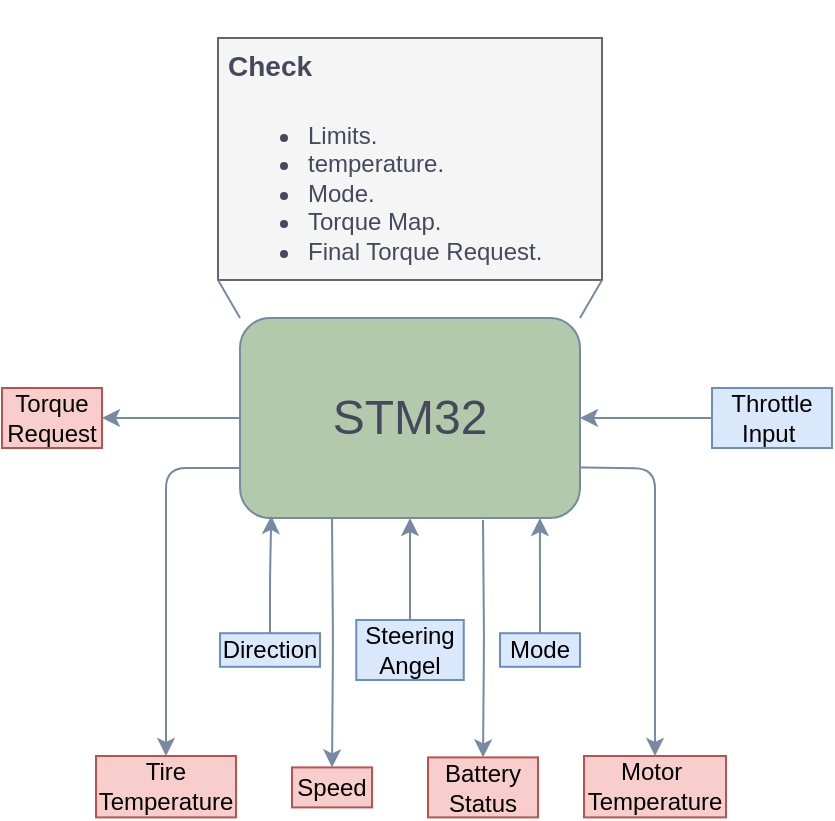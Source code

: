 <mxfile version="14.7.4" type="github">
  <diagram id="kVIW5LwzDJvVMKqZbDJ1" name="Page-1">
    <mxGraphModel dx="413" dy="1383" grid="1" gridSize="1" guides="1" tooltips="1" connect="1" arrows="1" fold="1" page="1" pageScale="1" pageWidth="827" pageHeight="1169" math="0" shadow="0">
      <root>
        <mxCell id="0" />
        <mxCell id="1" parent="0" />
        <mxCell id="SStCwTeKqwltEW7rpsz1-26" style="edgeStyle=orthogonalEdgeStyle;curved=0;rounded=1;sketch=0;orthogonalLoop=1;jettySize=auto;html=1;exitX=0;exitY=0.5;exitDx=0;exitDy=0;entryX=1;entryY=0.5;entryDx=0;entryDy=0;fontColor=#46495D;strokeColor=#788AA3;fillColor=#B2C9AB;" parent="1" source="SStCwTeKqwltEW7rpsz1-1" target="SStCwTeKqwltEW7rpsz1-25" edge="1">
          <mxGeometry relative="1" as="geometry" />
        </mxCell>
        <mxCell id="SStCwTeKqwltEW7rpsz1-44" style="edgeStyle=orthogonalEdgeStyle;curved=0;rounded=1;sketch=0;orthogonalLoop=1;jettySize=auto;html=1;exitX=0.75;exitY=1;exitDx=0;exitDy=0;entryX=0.5;entryY=0;entryDx=0;entryDy=0;fontColor=#46495D;strokeColor=#788AA3;fillColor=#B2C9AB;" parent="1" target="SStCwTeKqwltEW7rpsz1-32" edge="1">
          <mxGeometry relative="1" as="geometry">
            <mxPoint x="461.5" y="181" as="sourcePoint" />
          </mxGeometry>
        </mxCell>
        <mxCell id="SStCwTeKqwltEW7rpsz1-51" style="edgeStyle=orthogonalEdgeStyle;curved=0;rounded=1;sketch=0;orthogonalLoop=1;jettySize=auto;html=1;exitX=1;exitY=0.75;exitDx=0;exitDy=0;entryX=0.5;entryY=0;entryDx=0;entryDy=0;fontColor=#46495D;strokeColor=#788AA3;fillColor=#B2C9AB;" parent="1" target="SStCwTeKqwltEW7rpsz1-49" edge="1">
          <mxGeometry relative="1" as="geometry">
            <mxPoint x="504.0" y="154.65" as="sourcePoint" />
          </mxGeometry>
        </mxCell>
        <mxCell id="SStCwTeKqwltEW7rpsz1-52" style="edgeStyle=orthogonalEdgeStyle;curved=0;rounded=1;sketch=0;orthogonalLoop=1;jettySize=auto;html=1;exitX=0;exitY=0.75;exitDx=0;exitDy=0;entryX=0.5;entryY=0;entryDx=0;entryDy=0;fontColor=#46495D;strokeColor=#788AA3;fillColor=#B2C9AB;" parent="1" source="SStCwTeKqwltEW7rpsz1-1" target="SStCwTeKqwltEW7rpsz1-50" edge="1">
          <mxGeometry relative="1" as="geometry" />
        </mxCell>
        <mxCell id="SStCwTeKqwltEW7rpsz1-1" value="" style="rounded=1;whiteSpace=wrap;html=1;sketch=0;fontColor=#46495D;strokeColor=#788AA3;fillColor=#B2C9AB;" parent="1" vertex="1">
          <mxGeometry x="340" y="80" width="170" height="100" as="geometry" />
        </mxCell>
        <mxCell id="SStCwTeKqwltEW7rpsz1-2" value="&lt;font style=&quot;font-size: 24px&quot;&gt;STM32&lt;/font&gt;" style="text;html=1;strokeColor=none;fillColor=none;align=center;verticalAlign=middle;whiteSpace=wrap;rounded=0;sketch=0;fontColor=#46495D;" parent="1" vertex="1">
          <mxGeometry x="350" y="90" width="150" height="80" as="geometry" />
        </mxCell>
        <mxCell id="SStCwTeKqwltEW7rpsz1-12" style="edgeStyle=orthogonalEdgeStyle;curved=0;rounded=1;sketch=0;orthogonalLoop=1;jettySize=auto;html=1;exitX=0;exitY=0.5;exitDx=0;exitDy=0;entryX=1;entryY=0.5;entryDx=0;entryDy=0;fontColor=#46495D;strokeColor=#788AA3;fillColor=#B2C9AB;" parent="1" source="SStCwTeKqwltEW7rpsz1-10" target="SStCwTeKqwltEW7rpsz1-1" edge="1">
          <mxGeometry relative="1" as="geometry" />
        </mxCell>
        <mxCell id="SStCwTeKqwltEW7rpsz1-10" value="Throttle Input&amp;nbsp;" style="text;html=1;strokeColor=#6c8ebf;fillColor=#dae8fc;align=center;verticalAlign=middle;whiteSpace=wrap;rounded=0;sketch=0;" parent="1" vertex="1">
          <mxGeometry x="576" y="115" width="60" height="30" as="geometry" />
        </mxCell>
        <mxCell id="SStCwTeKqwltEW7rpsz1-35" style="edgeStyle=orthogonalEdgeStyle;curved=0;rounded=1;sketch=0;orthogonalLoop=1;jettySize=auto;html=1;exitX=0.5;exitY=0;exitDx=0;exitDy=0;entryX=0.882;entryY=1;entryDx=0;entryDy=0;entryPerimeter=0;fontColor=#46495D;strokeColor=#788AA3;fillColor=#B2C9AB;" parent="1" source="SStCwTeKqwltEW7rpsz1-13" target="SStCwTeKqwltEW7rpsz1-1" edge="1">
          <mxGeometry relative="1" as="geometry" />
        </mxCell>
        <mxCell id="SStCwTeKqwltEW7rpsz1-13" value="Mode" style="text;html=1;strokeColor=#6c8ebf;fillColor=#dae8fc;align=center;verticalAlign=middle;whiteSpace=wrap;rounded=0;sketch=0;" parent="1" vertex="1">
          <mxGeometry x="470" y="237.6" width="40" height="16.8" as="geometry" />
        </mxCell>
        <mxCell id="SStCwTeKqwltEW7rpsz1-14" value="" style="rounded=0;whiteSpace=wrap;html=1;sketch=0;strokeColor=#666666;fillColor=#f5f5f5;fontColor=#333333;" parent="1" vertex="1">
          <mxGeometry x="329" y="-60" width="192" height="121" as="geometry" />
        </mxCell>
        <mxCell id="SStCwTeKqwltEW7rpsz1-15" value="" style="endArrow=none;html=1;fontColor=#46495D;strokeColor=#788AA3;fillColor=#B2C9AB;entryX=1;entryY=1;entryDx=0;entryDy=0;exitX=1;exitY=0;exitDx=0;exitDy=0;" parent="1" source="SStCwTeKqwltEW7rpsz1-1" target="SStCwTeKqwltEW7rpsz1-14" edge="1">
          <mxGeometry width="50" height="50" relative="1" as="geometry">
            <mxPoint x="450" y="50" as="sourcePoint" />
            <mxPoint x="500" as="targetPoint" />
          </mxGeometry>
        </mxCell>
        <mxCell id="SStCwTeKqwltEW7rpsz1-16" value="" style="endArrow=none;html=1;fontColor=#46495D;strokeColor=#788AA3;fillColor=#B2C9AB;entryX=0;entryY=1;entryDx=0;entryDy=0;exitX=0;exitY=0;exitDx=0;exitDy=0;" parent="1" source="SStCwTeKqwltEW7rpsz1-1" target="SStCwTeKqwltEW7rpsz1-14" edge="1">
          <mxGeometry width="50" height="50" relative="1" as="geometry">
            <mxPoint x="220" y="110" as="sourcePoint" />
            <mxPoint x="300" y="40" as="targetPoint" />
          </mxGeometry>
        </mxCell>
        <mxCell id="SStCwTeKqwltEW7rpsz1-36" style="edgeStyle=orthogonalEdgeStyle;curved=0;rounded=1;sketch=0;orthogonalLoop=1;jettySize=auto;html=1;exitX=0.5;exitY=0;exitDx=0;exitDy=0;entryX=0.5;entryY=1;entryDx=0;entryDy=0;fontColor=#46495D;strokeColor=#788AA3;fillColor=#B2C9AB;" parent="1" source="SStCwTeKqwltEW7rpsz1-20" target="SStCwTeKqwltEW7rpsz1-1" edge="1">
          <mxGeometry relative="1" as="geometry" />
        </mxCell>
        <mxCell id="SStCwTeKqwltEW7rpsz1-20" value="Steering Angel" style="text;html=1;strokeColor=#6c8ebf;fillColor=#dae8fc;align=center;verticalAlign=middle;whiteSpace=wrap;rounded=0;sketch=0;" parent="1" vertex="1">
          <mxGeometry x="398.13" y="231" width="53.75" height="30" as="geometry" />
        </mxCell>
        <mxCell id="SStCwTeKqwltEW7rpsz1-37" style="edgeStyle=orthogonalEdgeStyle;curved=0;rounded=1;sketch=0;orthogonalLoop=1;jettySize=auto;html=1;exitX=0.5;exitY=0;exitDx=0;exitDy=0;entryX=0.092;entryY=0.99;entryDx=0;entryDy=0;entryPerimeter=0;fontColor=#46495D;strokeColor=#788AA3;fillColor=#B2C9AB;" parent="1" source="SStCwTeKqwltEW7rpsz1-22" target="SStCwTeKqwltEW7rpsz1-1" edge="1">
          <mxGeometry relative="1" as="geometry" />
        </mxCell>
        <mxCell id="SStCwTeKqwltEW7rpsz1-22" value="Direction" style="text;html=1;strokeColor=#6c8ebf;fillColor=#dae8fc;align=center;verticalAlign=middle;whiteSpace=wrap;rounded=0;sketch=0;" parent="1" vertex="1">
          <mxGeometry x="330" y="237.6" width="50" height="16.8" as="geometry" />
        </mxCell>
        <mxCell id="SStCwTeKqwltEW7rpsz1-25" value="Torque Request" style="text;html=1;strokeColor=#b85450;fillColor=#f8cecc;align=center;verticalAlign=middle;whiteSpace=wrap;rounded=0;sketch=0;" parent="1" vertex="1">
          <mxGeometry x="221" y="115" width="50" height="30" as="geometry" />
        </mxCell>
        <mxCell id="SStCwTeKqwltEW7rpsz1-32" value="Battery Status" style="text;html=1;strokeColor=#b85450;fillColor=#f8cecc;align=center;verticalAlign=middle;whiteSpace=wrap;rounded=0;sketch=0;" parent="1" vertex="1">
          <mxGeometry x="434" y="299.7" width="55" height="30" as="geometry" />
        </mxCell>
        <mxCell id="SStCwTeKqwltEW7rpsz1-39" value="Speed" style="text;html=1;strokeColor=#b85450;fillColor=#f8cecc;align=center;verticalAlign=middle;whiteSpace=wrap;rounded=0;sketch=0;" parent="1" vertex="1">
          <mxGeometry x="366" y="304.7" width="40" height="20" as="geometry" />
        </mxCell>
        <mxCell id="SStCwTeKqwltEW7rpsz1-45" style="edgeStyle=orthogonalEdgeStyle;curved=0;rounded=1;sketch=0;orthogonalLoop=1;jettySize=auto;html=1;exitX=0.75;exitY=1;exitDx=0;exitDy=0;entryX=0.5;entryY=0;entryDx=0;entryDy=0;fontColor=#46495D;strokeColor=#788AA3;fillColor=#B2C9AB;" parent="1" target="SStCwTeKqwltEW7rpsz1-39" edge="1">
          <mxGeometry relative="1" as="geometry">
            <mxPoint x="386" y="180" as="sourcePoint" />
            <mxPoint x="386" y="348.7" as="targetPoint" />
          </mxGeometry>
        </mxCell>
        <mxCell id="SStCwTeKqwltEW7rpsz1-49" value="Motor&amp;nbsp;&lt;br&gt;Temperature" style="text;html=1;strokeColor=#b85450;fillColor=#f8cecc;align=center;verticalAlign=middle;whiteSpace=wrap;rounded=0;sketch=0;" parent="1" vertex="1">
          <mxGeometry x="512" y="299" width="71" height="30.7" as="geometry" />
        </mxCell>
        <mxCell id="SStCwTeKqwltEW7rpsz1-50" value="Tire&lt;br&gt;Temperature" style="text;html=1;strokeColor=#b85450;fillColor=#f8cecc;align=center;verticalAlign=middle;whiteSpace=wrap;rounded=0;sketch=0;" parent="1" vertex="1">
          <mxGeometry x="268" y="299" width="70" height="30.7" as="geometry" />
        </mxCell>
        <mxCell id="SStCwTeKqwltEW7rpsz1-53" value="&lt;h1&gt;&lt;font style=&quot;font-size: 14px&quot;&gt;Check&lt;/font&gt;&lt;/h1&gt;&lt;div&gt;&lt;ul&gt;&lt;li&gt;&lt;span&gt;&lt;font style=&quot;font-size: 12px&quot;&gt;Limits.&lt;/font&gt;&lt;/span&gt;&lt;/li&gt;&lt;li&gt;&lt;font style=&quot;font-size: 12px&quot;&gt;temperature.&lt;/font&gt;&lt;/li&gt;&lt;li&gt;&lt;font style=&quot;font-size: 12px&quot;&gt;Mode.&lt;/font&gt;&lt;/li&gt;&lt;li&gt;&lt;font style=&quot;font-size: 12px&quot;&gt;Torque Map.&lt;/font&gt;&lt;/li&gt;&lt;li&gt;&lt;font style=&quot;font-size: 12px&quot;&gt;Final Torque Request.&lt;/font&gt;&lt;/li&gt;&lt;/ul&gt;&lt;/div&gt;" style="text;html=1;strokeColor=none;fillColor=none;spacing=5;spacingTop=-20;whiteSpace=wrap;overflow=hidden;rounded=0;sketch=0;fontColor=#46495D;" parent="1" vertex="1">
          <mxGeometry x="329" y="-69" width="191" height="130" as="geometry" />
        </mxCell>
      </root>
    </mxGraphModel>
  </diagram>
</mxfile>
